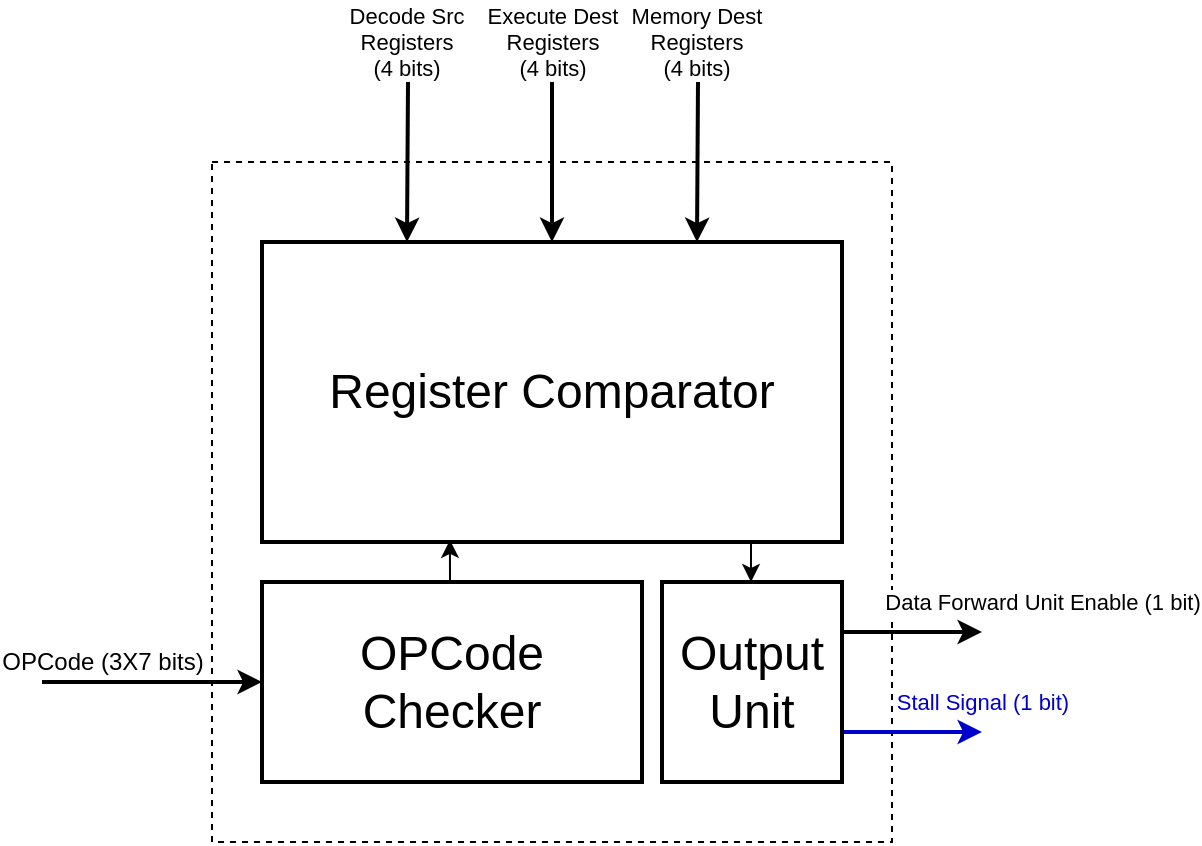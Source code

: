 <mxfile version="12.9.5" type="device"><diagram id="STxIXYpjv5H5BmrNMEXI" name="Page-1"><mxGraphModel dx="1355" dy="774" grid="1" gridSize="10" guides="1" tooltips="1" connect="1" arrows="1" fold="1" page="1" pageScale="1" pageWidth="850" pageHeight="1100" math="0" shadow="0"><root><mxCell id="0"/><mxCell id="1" parent="0"/><mxCell id="WEodlGuXcHnsNnklUAFM-1" value="" style="whiteSpace=wrap;html=1;aspect=fixed;dashed=1;" parent="1" vertex="1"><mxGeometry x="255" y="190" width="340" height="340" as="geometry"/></mxCell><mxCell id="WEodlGuXcHnsNnklUAFM-5" value="&lt;font style=&quot;font-size: 24px&quot;&gt;Register Comparator&lt;/font&gt;" style="rounded=0;whiteSpace=wrap;html=1;strokeWidth=2;" parent="1" vertex="1"><mxGeometry x="280" y="230" width="290" height="150" as="geometry"/></mxCell><mxCell id="WEodlGuXcHnsNnklUAFM-16" value="Data Forward Unit Enable (1 bit)" style="edgeStyle=orthogonalEdgeStyle;rounded=0;orthogonalLoop=1;jettySize=auto;html=1;exitX=1;exitY=0.25;exitDx=0;exitDy=0;strokeWidth=2;" parent="1" source="WEodlGuXcHnsNnklUAFM-6" edge="1"><mxGeometry x="1" y="34" relative="1" as="geometry"><mxPoint x="640" y="425" as="targetPoint"/><mxPoint x="30" y="19" as="offset"/></mxGeometry></mxCell><mxCell id="WEodlGuXcHnsNnklUAFM-17" value="&lt;font color=&quot;#0000cc&quot;&gt;Stall Signal (1 bit)&lt;/font&gt;" style="edgeStyle=orthogonalEdgeStyle;rounded=0;orthogonalLoop=1;jettySize=auto;html=1;exitX=1;exitY=0.75;exitDx=0;exitDy=0;strokeWidth=2;strokeColor=#0000CC;" parent="1" source="WEodlGuXcHnsNnklUAFM-6" edge="1"><mxGeometry x="1" y="15" relative="1" as="geometry"><mxPoint x="640" y="475" as="targetPoint"/><mxPoint as="offset"/></mxGeometry></mxCell><mxCell id="WEodlGuXcHnsNnklUAFM-6" value="&lt;font style=&quot;font-size: 24px&quot;&gt;Output Unit&lt;/font&gt;" style="rounded=0;whiteSpace=wrap;html=1;strokeWidth=2;" parent="1" vertex="1"><mxGeometry x="480" y="400" width="90" height="100" as="geometry"/></mxCell><mxCell id="WEodlGuXcHnsNnklUAFM-8" style="edgeStyle=orthogonalEdgeStyle;rounded=0;orthogonalLoop=1;jettySize=auto;html=1;exitX=0.5;exitY=0;exitDx=0;exitDy=0;entryX=0.324;entryY=0.993;entryDx=0;entryDy=0;entryPerimeter=0;" parent="1" source="WEodlGuXcHnsNnklUAFM-7" target="WEodlGuXcHnsNnklUAFM-5" edge="1"><mxGeometry relative="1" as="geometry"/></mxCell><mxCell id="WEodlGuXcHnsNnklUAFM-7" value="&lt;font style=&quot;font-size: 24px&quot;&gt;OPCode Checker&lt;/font&gt;" style="rounded=0;whiteSpace=wrap;html=1;strokeWidth=2;" parent="1" vertex="1"><mxGeometry x="280" y="400" width="190" height="100" as="geometry"/></mxCell><mxCell id="WEodlGuXcHnsNnklUAFM-11" value="" style="endArrow=classic;html=1;" parent="1" edge="1"><mxGeometry width="50" height="50" relative="1" as="geometry"><mxPoint x="524.5" y="380" as="sourcePoint"/><mxPoint x="524.5" y="400" as="targetPoint"/></mxGeometry></mxCell><mxCell id="WEodlGuXcHnsNnklUAFM-12" value="&lt;font style=&quot;font-size: 12px&quot;&gt;OPCode (3X7 bits)&lt;/font&gt;" style="endArrow=classic;html=1;entryX=0;entryY=0.5;entryDx=0;entryDy=0;strokeWidth=2;" parent="1" target="WEodlGuXcHnsNnklUAFM-7" edge="1"><mxGeometry x="-0.455" y="10" width="50" height="50" relative="1" as="geometry"><mxPoint x="170" y="450" as="sourcePoint"/><mxPoint x="220" y="440" as="targetPoint"/><mxPoint as="offset"/></mxGeometry></mxCell><mxCell id="WEodlGuXcHnsNnklUAFM-13" value="Decode Src &lt;br&gt;Registers&lt;br&gt;(4 bits)" style="endArrow=classic;html=1;strokeWidth=2;entryX=0.25;entryY=0;entryDx=0;entryDy=0;" parent="1" target="WEodlGuXcHnsNnklUAFM-5" edge="1"><mxGeometry x="-1" y="-20" width="50" height="50" relative="1" as="geometry"><mxPoint x="353" y="150" as="sourcePoint"/><mxPoint x="390" y="100" as="targetPoint"/><mxPoint x="19" y="-20" as="offset"/></mxGeometry></mxCell><mxCell id="WEodlGuXcHnsNnklUAFM-14" value="Execute Dest&lt;br&gt;Registers&lt;br&gt;(4 bits)" style="endArrow=classic;html=1;strokeWidth=2;entryX=0.5;entryY=0;entryDx=0;entryDy=0;" parent="1" target="WEodlGuXcHnsNnklUAFM-5" edge="1"><mxGeometry x="-1" y="-20" width="50" height="50" relative="1" as="geometry"><mxPoint x="425" y="150" as="sourcePoint"/><mxPoint x="362.5" y="240" as="targetPoint"/><mxPoint x="20" y="-20" as="offset"/></mxGeometry></mxCell><mxCell id="WEodlGuXcHnsNnklUAFM-15" value="Memory Dest&lt;br&gt;Registers&lt;br&gt;(4 bits)" style="endArrow=classic;html=1;strokeWidth=2;entryX=0.75;entryY=0;entryDx=0;entryDy=0;" parent="1" target="WEodlGuXcHnsNnklUAFM-5" edge="1"><mxGeometry x="-1" y="-20" width="50" height="50" relative="1" as="geometry"><mxPoint x="498" y="150" as="sourcePoint"/><mxPoint x="372.5" y="250" as="targetPoint"/><mxPoint x="19" y="-20" as="offset"/></mxGeometry></mxCell></root></mxGraphModel></diagram></mxfile>